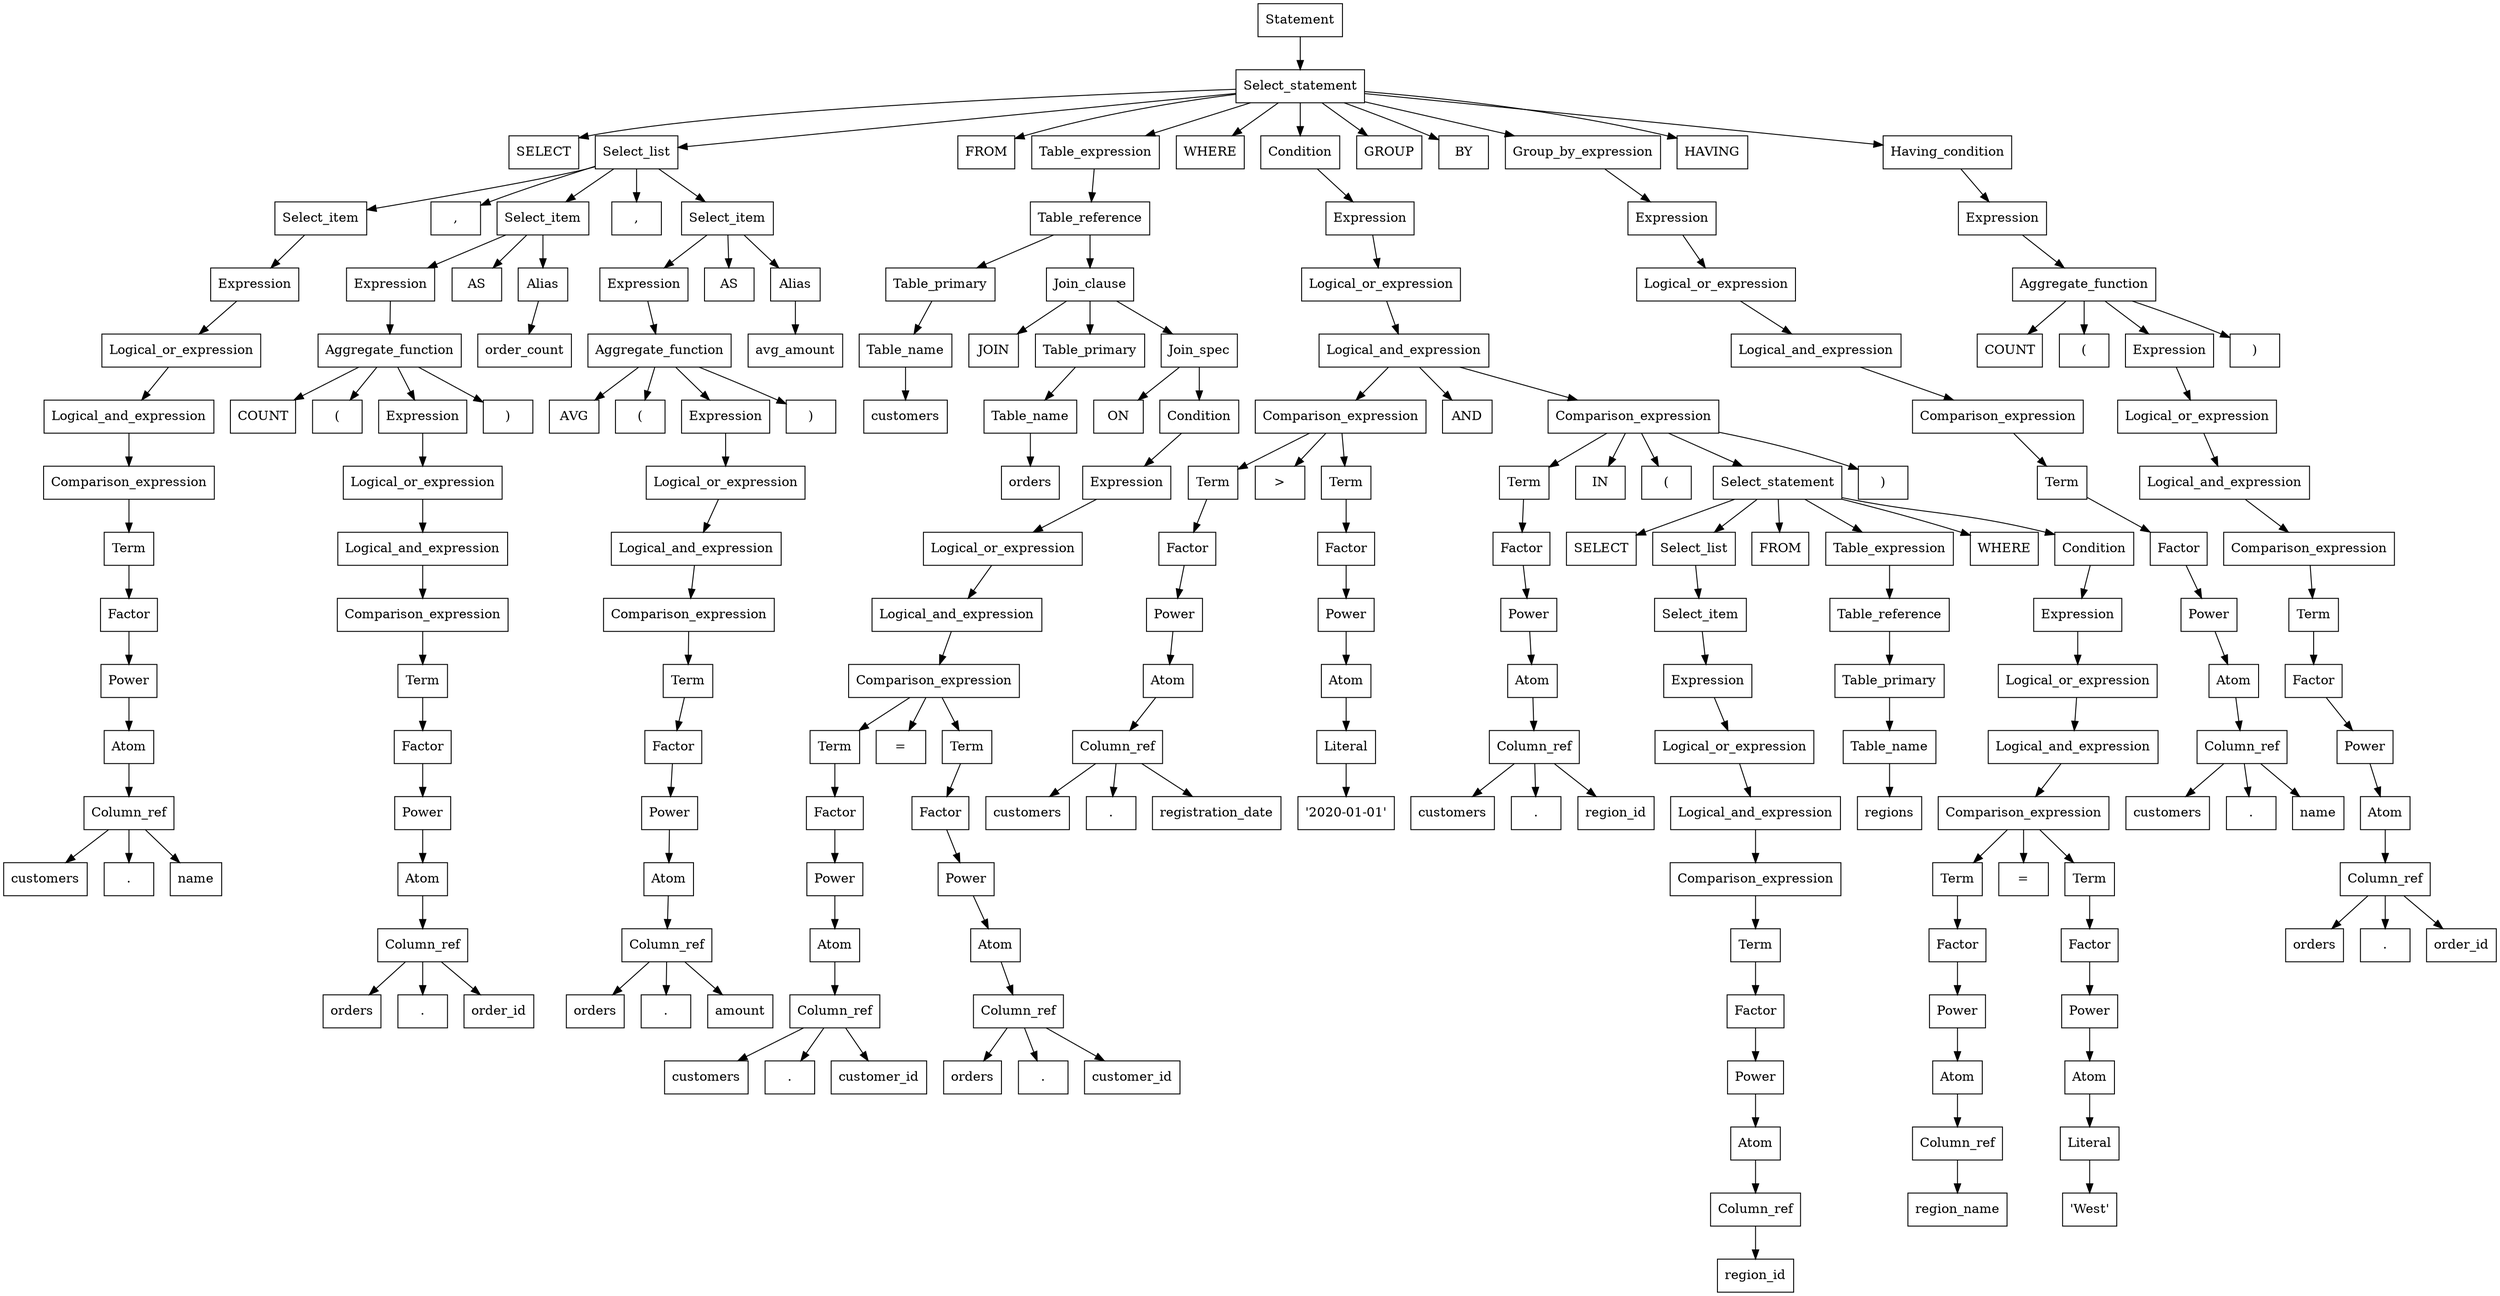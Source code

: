 digraph ParseTree {
    node [shape=box];
    node0 [label="Statement"];
    node1 [label="Select_statement"];
    node2 [label="SELECT"];
    node1 -> node2;
    node3 [label="Select_list"];
    node4 [label="Select_item"];
    node5 [label="Expression"];
    node6 [label="Logical_or_expression"];
    node7 [label="Logical_and_expression"];
    node8 [label="Comparison_expression"];
    node9 [label="Term"];
    node10 [label="Factor"];
    node11 [label="Power"];
    node12 [label="Atom"];
    node13 [label="Column_ref"];
    node14 [label="customers"];
    node13 -> node14;
    node15 [label="."];
    node13 -> node15;
    node16 [label="name"];
    node13 -> node16;
    node12 -> node13;
    node11 -> node12;
    node10 -> node11;
    node9 -> node10;
    node8 -> node9;
    node7 -> node8;
    node6 -> node7;
    node5 -> node6;
    node4 -> node5;
    node3 -> node4;
    node17 [label=","];
    node3 -> node17;
    node18 [label="Select_item"];
    node19 [label="Expression"];
    node20 [label="Aggregate_function"];
    node21 [label="COUNT"];
    node20 -> node21;
    node22 [label="("];
    node20 -> node22;
    node23 [label="Expression"];
    node24 [label="Logical_or_expression"];
    node25 [label="Logical_and_expression"];
    node26 [label="Comparison_expression"];
    node27 [label="Term"];
    node28 [label="Factor"];
    node29 [label="Power"];
    node30 [label="Atom"];
    node31 [label="Column_ref"];
    node32 [label="orders"];
    node31 -> node32;
    node33 [label="."];
    node31 -> node33;
    node34 [label="order_id"];
    node31 -> node34;
    node30 -> node31;
    node29 -> node30;
    node28 -> node29;
    node27 -> node28;
    node26 -> node27;
    node25 -> node26;
    node24 -> node25;
    node23 -> node24;
    node20 -> node23;
    node35 [label=")"];
    node20 -> node35;
    node19 -> node20;
    node18 -> node19;
    node36 [label="AS"];
    node18 -> node36;
    node37 [label="Alias"];
    node38 [label="order_count"];
    node37 -> node38;
    node18 -> node37;
    node3 -> node18;
    node39 [label=","];
    node3 -> node39;
    node40 [label="Select_item"];
    node41 [label="Expression"];
    node42 [label="Aggregate_function"];
    node43 [label="AVG"];
    node42 -> node43;
    node44 [label="("];
    node42 -> node44;
    node45 [label="Expression"];
    node46 [label="Logical_or_expression"];
    node47 [label="Logical_and_expression"];
    node48 [label="Comparison_expression"];
    node49 [label="Term"];
    node50 [label="Factor"];
    node51 [label="Power"];
    node52 [label="Atom"];
    node53 [label="Column_ref"];
    node54 [label="orders"];
    node53 -> node54;
    node55 [label="."];
    node53 -> node55;
    node56 [label="amount"];
    node53 -> node56;
    node52 -> node53;
    node51 -> node52;
    node50 -> node51;
    node49 -> node50;
    node48 -> node49;
    node47 -> node48;
    node46 -> node47;
    node45 -> node46;
    node42 -> node45;
    node57 [label=")"];
    node42 -> node57;
    node41 -> node42;
    node40 -> node41;
    node58 [label="AS"];
    node40 -> node58;
    node59 [label="Alias"];
    node60 [label="avg_amount"];
    node59 -> node60;
    node40 -> node59;
    node3 -> node40;
    node1 -> node3;
    node61 [label="FROM"];
    node1 -> node61;
    node62 [label="Table_expression"];
    node63 [label="Table_reference"];
    node64 [label="Table_primary"];
    node65 [label="Table_name"];
    node66 [label="customers"];
    node65 -> node66;
    node64 -> node65;
    node63 -> node64;
    node67 [label="Join_clause"];
    node68 [label="JOIN"];
    node67 -> node68;
    node69 [label="Table_primary"];
    node70 [label="Table_name"];
    node71 [label="orders"];
    node70 -> node71;
    node69 -> node70;
    node67 -> node69;
    node72 [label="Join_spec"];
    node73 [label="ON"];
    node72 -> node73;
    node74 [label="Condition"];
    node75 [label="Expression"];
    node76 [label="Logical_or_expression"];
    node77 [label="Logical_and_expression"];
    node78 [label="Comparison_expression"];
    node79 [label="Term"];
    node80 [label="Factor"];
    node81 [label="Power"];
    node82 [label="Atom"];
    node83 [label="Column_ref"];
    node84 [label="customers"];
    node83 -> node84;
    node85 [label="."];
    node83 -> node85;
    node86 [label="customer_id"];
    node83 -> node86;
    node82 -> node83;
    node81 -> node82;
    node80 -> node81;
    node79 -> node80;
    node78 -> node79;
    node87 [label="="];
    node78 -> node87;
    node88 [label="Term"];
    node89 [label="Factor"];
    node90 [label="Power"];
    node91 [label="Atom"];
    node92 [label="Column_ref"];
    node93 [label="orders"];
    node92 -> node93;
    node94 [label="."];
    node92 -> node94;
    node95 [label="customer_id"];
    node92 -> node95;
    node91 -> node92;
    node90 -> node91;
    node89 -> node90;
    node88 -> node89;
    node78 -> node88;
    node77 -> node78;
    node76 -> node77;
    node75 -> node76;
    node74 -> node75;
    node72 -> node74;
    node67 -> node72;
    node63 -> node67;
    node62 -> node63;
    node1 -> node62;
    node96 [label="WHERE"];
    node1 -> node96;
    node97 [label="Condition"];
    node98 [label="Expression"];
    node99 [label="Logical_or_expression"];
    node100 [label="Logical_and_expression"];
    node101 [label="Comparison_expression"];
    node102 [label="Term"];
    node103 [label="Factor"];
    node104 [label="Power"];
    node105 [label="Atom"];
    node106 [label="Column_ref"];
    node107 [label="customers"];
    node106 -> node107;
    node108 [label="."];
    node106 -> node108;
    node109 [label="registration_date"];
    node106 -> node109;
    node105 -> node106;
    node104 -> node105;
    node103 -> node104;
    node102 -> node103;
    node101 -> node102;
    node110 [label=">"];
    node101 -> node110;
    node111 [label="Term"];
    node112 [label="Factor"];
    node113 [label="Power"];
    node114 [label="Atom"];
    node115 [label="Literal"];
    node116 [label="'2020-01-01'"];
    node115 -> node116;
    node114 -> node115;
    node113 -> node114;
    node112 -> node113;
    node111 -> node112;
    node101 -> node111;
    node100 -> node101;
    node117 [label="AND"];
    node100 -> node117;
    node118 [label="Comparison_expression"];
    node119 [label="Term"];
    node120 [label="Factor"];
    node121 [label="Power"];
    node122 [label="Atom"];
    node123 [label="Column_ref"];
    node124 [label="customers"];
    node123 -> node124;
    node125 [label="."];
    node123 -> node125;
    node126 [label="region_id"];
    node123 -> node126;
    node122 -> node123;
    node121 -> node122;
    node120 -> node121;
    node119 -> node120;
    node118 -> node119;
    node127 [label="IN"];
    node118 -> node127;
    node128 [label="("];
    node118 -> node128;
    node129 [label="Select_statement"];
    node130 [label="SELECT"];
    node129 -> node130;
    node131 [label="Select_list"];
    node132 [label="Select_item"];
    node133 [label="Expression"];
    node134 [label="Logical_or_expression"];
    node135 [label="Logical_and_expression"];
    node136 [label="Comparison_expression"];
    node137 [label="Term"];
    node138 [label="Factor"];
    node139 [label="Power"];
    node140 [label="Atom"];
    node141 [label="Column_ref"];
    node142 [label="region_id"];
    node141 -> node142;
    node140 -> node141;
    node139 -> node140;
    node138 -> node139;
    node137 -> node138;
    node136 -> node137;
    node135 -> node136;
    node134 -> node135;
    node133 -> node134;
    node132 -> node133;
    node131 -> node132;
    node129 -> node131;
    node143 [label="FROM"];
    node129 -> node143;
    node144 [label="Table_expression"];
    node145 [label="Table_reference"];
    node146 [label="Table_primary"];
    node147 [label="Table_name"];
    node148 [label="regions"];
    node147 -> node148;
    node146 -> node147;
    node145 -> node146;
    node144 -> node145;
    node129 -> node144;
    node149 [label="WHERE"];
    node129 -> node149;
    node150 [label="Condition"];
    node151 [label="Expression"];
    node152 [label="Logical_or_expression"];
    node153 [label="Logical_and_expression"];
    node154 [label="Comparison_expression"];
    node155 [label="Term"];
    node156 [label="Factor"];
    node157 [label="Power"];
    node158 [label="Atom"];
    node159 [label="Column_ref"];
    node160 [label="region_name"];
    node159 -> node160;
    node158 -> node159;
    node157 -> node158;
    node156 -> node157;
    node155 -> node156;
    node154 -> node155;
    node161 [label="="];
    node154 -> node161;
    node162 [label="Term"];
    node163 [label="Factor"];
    node164 [label="Power"];
    node165 [label="Atom"];
    node166 [label="Literal"];
    node167 [label="'West'"];
    node166 -> node167;
    node165 -> node166;
    node164 -> node165;
    node163 -> node164;
    node162 -> node163;
    node154 -> node162;
    node153 -> node154;
    node152 -> node153;
    node151 -> node152;
    node150 -> node151;
    node129 -> node150;
    node118 -> node129;
    node168 [label=")"];
    node118 -> node168;
    node100 -> node118;
    node99 -> node100;
    node98 -> node99;
    node97 -> node98;
    node1 -> node97;
    node169 [label="GROUP"];
    node1 -> node169;
    node170 [label="BY"];
    node1 -> node170;
    node171 [label="Group_by_expression"];
    node172 [label="Expression"];
    node173 [label="Logical_or_expression"];
    node174 [label="Logical_and_expression"];
    node175 [label="Comparison_expression"];
    node176 [label="Term"];
    node177 [label="Factor"];
    node178 [label="Power"];
    node179 [label="Atom"];
    node180 [label="Column_ref"];
    node181 [label="customers"];
    node180 -> node181;
    node182 [label="."];
    node180 -> node182;
    node183 [label="name"];
    node180 -> node183;
    node179 -> node180;
    node178 -> node179;
    node177 -> node178;
    node176 -> node177;
    node175 -> node176;
    node174 -> node175;
    node173 -> node174;
    node172 -> node173;
    node171 -> node172;
    node1 -> node171;
    node184 [label="HAVING"];
    node1 -> node184;
    node185 [label="Having_condition"];
    node186 [label="Expression"];
    node187 [label="Aggregate_function"];
    node188 [label="COUNT"];
    node187 -> node188;
    node189 [label="("];
    node187 -> node189;
    node190 [label="Expression"];
    node191 [label="Logical_or_expression"];
    node192 [label="Logical_and_expression"];
    node193 [label="Comparison_expression"];
    node194 [label="Term"];
    node195 [label="Factor"];
    node196 [label="Power"];
    node197 [label="Atom"];
    node198 [label="Column_ref"];
    node199 [label="orders"];
    node198 -> node199;
    node200 [label="."];
    node198 -> node200;
    node201 [label="order_id"];
    node198 -> node201;
    node197 -> node198;
    node196 -> node197;
    node195 -> node196;
    node194 -> node195;
    node193 -> node194;
    node192 -> node193;
    node191 -> node192;
    node190 -> node191;
    node187 -> node190;
    node202 [label=")"];
    node187 -> node202;
    node186 -> node187;
    node185 -> node186;
    node1 -> node185;
    node0 -> node1;
}
